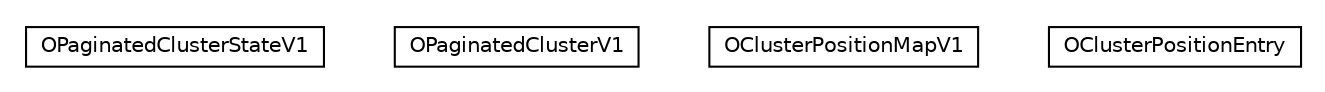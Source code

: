 #!/usr/local/bin/dot
#
# Class diagram 
# Generated by UMLGraph version R5_6-24-gf6e263 (http://www.umlgraph.org/)
#

digraph G {
	edge [fontname="Helvetica",fontsize=10,labelfontname="Helvetica",labelfontsize=10];
	node [fontname="Helvetica",fontsize=10,shape=plaintext];
	nodesep=0.25;
	ranksep=0.5;
	// com.orientechnologies.orient.core.storage.cluster.v1.OPaginatedClusterStateV1
	c274585 [label=<<table title="com.orientechnologies.orient.core.storage.cluster.v1.OPaginatedClusterStateV1" border="0" cellborder="1" cellspacing="0" cellpadding="2" port="p" href="./OPaginatedClusterStateV1.html">
		<tr><td><table border="0" cellspacing="0" cellpadding="1">
<tr><td align="center" balign="center"> OPaginatedClusterStateV1 </td></tr>
		</table></td></tr>
		</table>>, URL="./OPaginatedClusterStateV1.html", fontname="Helvetica", fontcolor="black", fontsize=10.0];
	// com.orientechnologies.orient.core.storage.cluster.v1.OPaginatedClusterV1
	c274586 [label=<<table title="com.orientechnologies.orient.core.storage.cluster.v1.OPaginatedClusterV1" border="0" cellborder="1" cellspacing="0" cellpadding="2" port="p" href="./OPaginatedClusterV1.html">
		<tr><td><table border="0" cellspacing="0" cellpadding="1">
<tr><td align="center" balign="center"> OPaginatedClusterV1 </td></tr>
		</table></td></tr>
		</table>>, URL="./OPaginatedClusterV1.html", fontname="Helvetica", fontcolor="black", fontsize=10.0];
	// com.orientechnologies.orient.core.storage.cluster.v1.OClusterPositionMapV1
	c274587 [label=<<table title="com.orientechnologies.orient.core.storage.cluster.v1.OClusterPositionMapV1" border="0" cellborder="1" cellspacing="0" cellpadding="2" port="p" href="./OClusterPositionMapV1.html">
		<tr><td><table border="0" cellspacing="0" cellpadding="1">
<tr><td align="center" balign="center"> OClusterPositionMapV1 </td></tr>
		</table></td></tr>
		</table>>, URL="./OClusterPositionMapV1.html", fontname="Helvetica", fontcolor="black", fontsize=10.0];
	// com.orientechnologies.orient.core.storage.cluster.v1.OClusterPositionMapV1.OClusterPositionEntry
	c274588 [label=<<table title="com.orientechnologies.orient.core.storage.cluster.v1.OClusterPositionMapV1.OClusterPositionEntry" border="0" cellborder="1" cellspacing="0" cellpadding="2" port="p" href="./OClusterPositionMapV1.OClusterPositionEntry.html">
		<tr><td><table border="0" cellspacing="0" cellpadding="1">
<tr><td align="center" balign="center"> OClusterPositionEntry </td></tr>
		</table></td></tr>
		</table>>, URL="./OClusterPositionMapV1.OClusterPositionEntry.html", fontname="Helvetica", fontcolor="black", fontsize=10.0];
}

